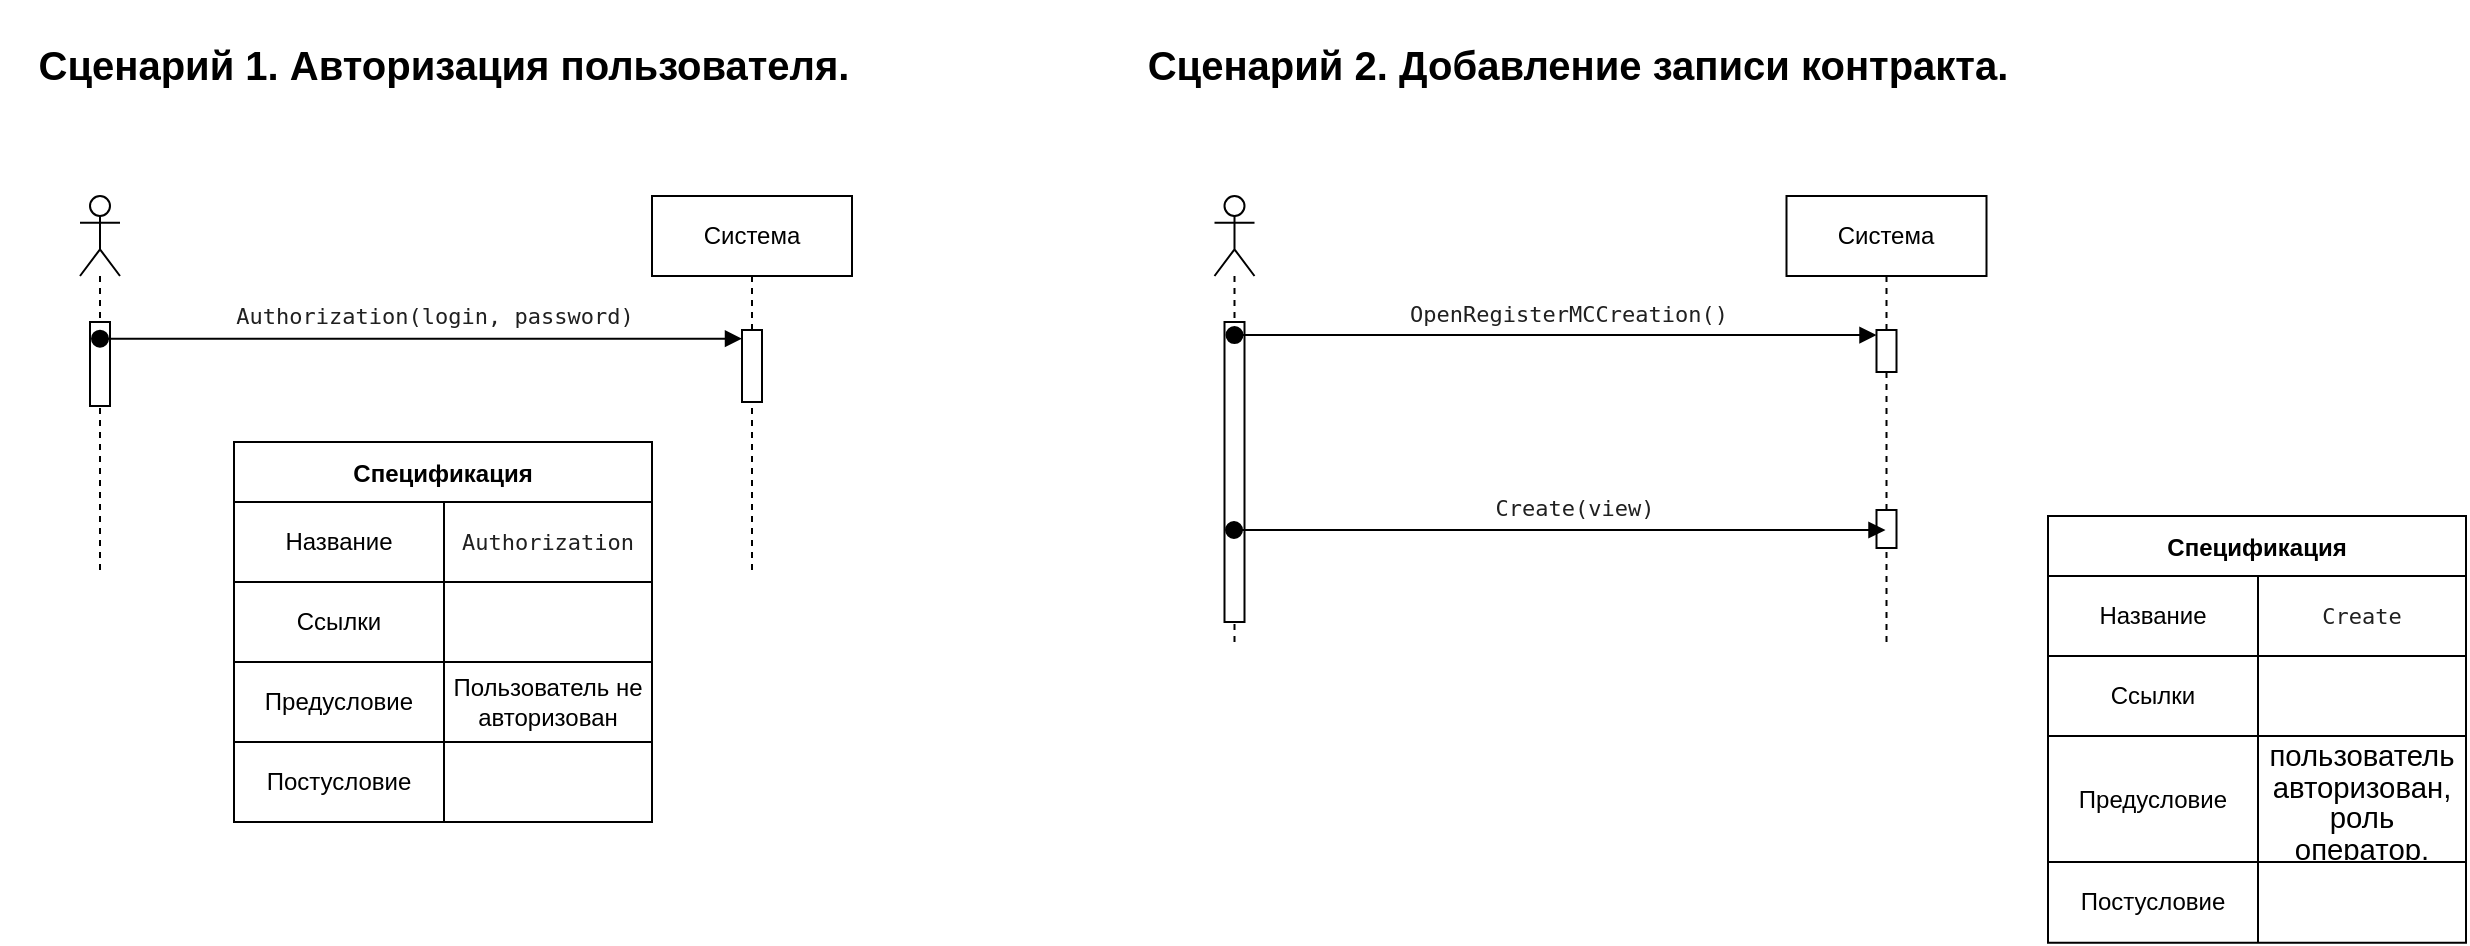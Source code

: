 <mxfile version="20.4.1" type="device"><diagram id="OFkjlzJGkhJ8di5n5Ckv" name="Страница 1"><mxGraphModel dx="649" dy="337" grid="0" gridSize="10" guides="1" tooltips="1" connect="1" arrows="1" fold="1" page="0" pageScale="1" pageWidth="827" pageHeight="1169" math="0" shadow="0"><root><mxCell id="0"/><mxCell id="1" parent="0"/><mxCell id="UBj_58pcRz-yvEqvIobp-5" value="" style="shape=umlLifeline;participant=umlActor;perimeter=lifelinePerimeter;whiteSpace=wrap;html=1;container=1;collapsible=0;recursiveResize=0;verticalAlign=top;spacingTop=36;outlineConnect=0;" vertex="1" parent="1"><mxGeometry x="88" y="98" width="20" height="189" as="geometry"/></mxCell><mxCell id="UBj_58pcRz-yvEqvIobp-9" value="" style="html=1;points=[];perimeter=orthogonalPerimeter;" vertex="1" parent="UBj_58pcRz-yvEqvIobp-5"><mxGeometry x="5" y="63" width="10" height="42" as="geometry"/></mxCell><mxCell id="UBj_58pcRz-yvEqvIobp-6" value="Система" style="shape=umlLifeline;perimeter=lifelinePerimeter;whiteSpace=wrap;html=1;container=1;collapsible=0;recursiveResize=0;outlineConnect=0;" vertex="1" parent="1"><mxGeometry x="374" y="98" width="100" height="187" as="geometry"/></mxCell><mxCell id="UBj_58pcRz-yvEqvIobp-7" value="" style="html=1;points=[];perimeter=orthogonalPerimeter;" vertex="1" parent="UBj_58pcRz-yvEqvIobp-6"><mxGeometry x="45" y="67" width="10" height="36" as="geometry"/></mxCell><mxCell id="UBj_58pcRz-yvEqvIobp-8" value="&lt;pre style=&quot;color: rgb(32, 32, 32); font-family: &amp;quot;JetBrains Mono&amp;quot;, monospace;&quot;&gt;&lt;span style=&quot;background-color: initial;&quot;&gt;Authorization&lt;/span&gt;(login, password)&lt;/pre&gt;" style="html=1;verticalAlign=bottom;startArrow=oval;endArrow=block;startSize=8;rounded=0;entryX=0;entryY=0.12;entryDx=0;entryDy=0;entryPerimeter=0;strokeColor=default;labelBackgroundColor=none;" edge="1" target="UBj_58pcRz-yvEqvIobp-7" parent="1" source="UBj_58pcRz-yvEqvIobp-5"><mxGeometry x="0.037" y="-9" relative="1" as="geometry"><mxPoint x="266" y="171" as="sourcePoint"/><mxPoint as="offset"/></mxGeometry></mxCell><mxCell id="UBj_58pcRz-yvEqvIobp-25" value="Спецификация" style="shape=table;startSize=30;container=1;collapsible=0;childLayout=tableLayout;fontStyle=1;align=center;" vertex="1" parent="1"><mxGeometry x="165" y="221" width="209" height="190" as="geometry"/></mxCell><mxCell id="UBj_58pcRz-yvEqvIobp-34" value="" style="shape=tableRow;horizontal=0;startSize=0;swimlaneHead=0;swimlaneBody=0;top=0;left=0;bottom=0;right=0;collapsible=0;dropTarget=0;fillColor=none;points=[[0,0.5],[1,0.5]];portConstraint=eastwest;" vertex="1" parent="UBj_58pcRz-yvEqvIobp-25"><mxGeometry y="30" width="209" height="40" as="geometry"/></mxCell><mxCell id="UBj_58pcRz-yvEqvIobp-35" value="Название" style="shape=partialRectangle;html=1;whiteSpace=wrap;connectable=0;fillColor=none;top=0;left=0;bottom=0;right=0;overflow=hidden;" vertex="1" parent="UBj_58pcRz-yvEqvIobp-34"><mxGeometry width="105" height="40" as="geometry"><mxRectangle width="105" height="40" as="alternateBounds"/></mxGeometry></mxCell><mxCell id="UBj_58pcRz-yvEqvIobp-36" value="&lt;pre style=&quot;font-size: 11px; color: rgb(32, 32, 32); font-family: &amp;quot;JetBrains Mono&amp;quot;, monospace;&quot;&gt;&lt;span style=&quot;background-color: initial;&quot;&gt;Authorization&lt;/span&gt;&lt;/pre&gt;" style="shape=partialRectangle;html=1;whiteSpace=wrap;connectable=0;fillColor=none;top=0;left=0;bottom=0;right=0;overflow=hidden;" vertex="1" parent="UBj_58pcRz-yvEqvIobp-34"><mxGeometry x="105" width="104" height="40" as="geometry"><mxRectangle width="104" height="40" as="alternateBounds"/></mxGeometry></mxCell><mxCell id="UBj_58pcRz-yvEqvIobp-26" value="" style="shape=tableRow;horizontal=0;startSize=0;swimlaneHead=0;swimlaneBody=0;top=0;left=0;bottom=0;right=0;collapsible=0;dropTarget=0;fillColor=none;points=[[0,0.5],[1,0.5]];portConstraint=eastwest;" vertex="1" parent="UBj_58pcRz-yvEqvIobp-25"><mxGeometry y="70" width="209" height="40" as="geometry"/></mxCell><mxCell id="UBj_58pcRz-yvEqvIobp-27" value="Ссылки" style="shape=partialRectangle;html=1;whiteSpace=wrap;connectable=0;fillColor=none;top=0;left=0;bottom=0;right=0;overflow=hidden;" vertex="1" parent="UBj_58pcRz-yvEqvIobp-26"><mxGeometry width="105" height="40" as="geometry"><mxRectangle width="105" height="40" as="alternateBounds"/></mxGeometry></mxCell><mxCell id="UBj_58pcRz-yvEqvIobp-28" value="" style="shape=partialRectangle;html=1;whiteSpace=wrap;connectable=0;fillColor=none;top=0;left=0;bottom=0;right=0;overflow=hidden;" vertex="1" parent="UBj_58pcRz-yvEqvIobp-26"><mxGeometry x="105" width="104" height="40" as="geometry"><mxRectangle width="104" height="40" as="alternateBounds"/></mxGeometry></mxCell><mxCell id="UBj_58pcRz-yvEqvIobp-56" style="shape=tableRow;horizontal=0;startSize=0;swimlaneHead=0;swimlaneBody=0;top=0;left=0;bottom=0;right=0;collapsible=0;dropTarget=0;fillColor=none;points=[[0,0.5],[1,0.5]];portConstraint=eastwest;" vertex="1" parent="UBj_58pcRz-yvEqvIobp-25"><mxGeometry y="110" width="209" height="40" as="geometry"/></mxCell><mxCell id="UBj_58pcRz-yvEqvIobp-57" value="Предусловие" style="shape=partialRectangle;html=1;whiteSpace=wrap;connectable=0;fillColor=none;top=0;left=0;bottom=0;right=0;overflow=hidden;" vertex="1" parent="UBj_58pcRz-yvEqvIobp-56"><mxGeometry width="105" height="40" as="geometry"><mxRectangle width="105" height="40" as="alternateBounds"/></mxGeometry></mxCell><mxCell id="UBj_58pcRz-yvEqvIobp-58" value="Пользователь не авторизован" style="shape=partialRectangle;html=1;whiteSpace=wrap;connectable=0;fillColor=none;top=0;left=0;bottom=0;right=0;overflow=hidden;" vertex="1" parent="UBj_58pcRz-yvEqvIobp-56"><mxGeometry x="105" width="104" height="40" as="geometry"><mxRectangle width="104" height="40" as="alternateBounds"/></mxGeometry></mxCell><mxCell id="UBj_58pcRz-yvEqvIobp-59" style="shape=tableRow;horizontal=0;startSize=0;swimlaneHead=0;swimlaneBody=0;top=0;left=0;bottom=0;right=0;collapsible=0;dropTarget=0;fillColor=none;points=[[0,0.5],[1,0.5]];portConstraint=eastwest;" vertex="1" parent="UBj_58pcRz-yvEqvIobp-25"><mxGeometry y="150" width="209" height="40" as="geometry"/></mxCell><mxCell id="UBj_58pcRz-yvEqvIobp-60" value="Постусловие" style="shape=partialRectangle;html=1;whiteSpace=wrap;connectable=0;fillColor=none;top=0;left=0;bottom=0;right=0;overflow=hidden;" vertex="1" parent="UBj_58pcRz-yvEqvIobp-59"><mxGeometry width="105" height="40" as="geometry"><mxRectangle width="105" height="40" as="alternateBounds"/></mxGeometry></mxCell><mxCell id="UBj_58pcRz-yvEqvIobp-61" style="shape=partialRectangle;html=1;whiteSpace=wrap;connectable=0;fillColor=none;top=0;left=0;bottom=0;right=0;overflow=hidden;" vertex="1" parent="UBj_58pcRz-yvEqvIobp-59"><mxGeometry x="105" width="104" height="40" as="geometry"><mxRectangle width="104" height="40" as="alternateBounds"/></mxGeometry></mxCell><mxCell id="UBj_58pcRz-yvEqvIobp-62" value="&lt;p class=&quot;MsoNormal&quot; style=&quot;font-size: 20px;&quot;&gt;Сценарий 1. Авторизация пользователя.&lt;/p&gt;" style="text;html=1;strokeColor=none;fillColor=none;align=center;verticalAlign=middle;whiteSpace=wrap;rounded=0;fontSize=20;fontStyle=1" vertex="1" parent="1"><mxGeometry x="48.75" y="17" width="441.5" height="30" as="geometry"/></mxCell><mxCell id="UBj_58pcRz-yvEqvIobp-63" value="" style="shape=umlLifeline;participant=umlActor;perimeter=lifelinePerimeter;whiteSpace=wrap;html=1;container=1;collapsible=0;recursiveResize=0;verticalAlign=top;spacingTop=36;outlineConnect=0;" vertex="1" parent="1"><mxGeometry x="655.25" y="98" width="20" height="223" as="geometry"/></mxCell><mxCell id="UBj_58pcRz-yvEqvIobp-64" value="" style="html=1;points=[];perimeter=orthogonalPerimeter;" vertex="1" parent="UBj_58pcRz-yvEqvIobp-63"><mxGeometry x="5" y="63" width="10" height="150" as="geometry"/></mxCell><mxCell id="UBj_58pcRz-yvEqvIobp-65" value="Система" style="shape=umlLifeline;perimeter=lifelinePerimeter;whiteSpace=wrap;html=1;container=1;collapsible=0;recursiveResize=0;outlineConnect=0;" vertex="1" parent="1"><mxGeometry x="941.25" y="98" width="100" height="223" as="geometry"/></mxCell><mxCell id="UBj_58pcRz-yvEqvIobp-66" value="" style="html=1;points=[];perimeter=orthogonalPerimeter;" vertex="1" parent="UBj_58pcRz-yvEqvIobp-65"><mxGeometry x="45" y="67" width="10" height="21" as="geometry"/></mxCell><mxCell id="UBj_58pcRz-yvEqvIobp-88" value="" style="html=1;points=[];perimeter=orthogonalPerimeter;fontSize=11;" vertex="1" parent="UBj_58pcRz-yvEqvIobp-65"><mxGeometry x="45" y="157" width="10" height="19" as="geometry"/></mxCell><mxCell id="UBj_58pcRz-yvEqvIobp-67" value="&lt;pre style=&quot;color: rgb(32, 32, 32); font-family: &amp;quot;JetBrains Mono&amp;quot;, monospace;&quot;&gt;OpenRegisterMCCreation()&lt;/pre&gt;" style="html=1;verticalAlign=bottom;startArrow=oval;endArrow=block;startSize=8;rounded=0;entryX=0;entryY=0.12;entryDx=0;entryDy=0;entryPerimeter=0;strokeColor=default;labelBackgroundColor=none;" edge="1" parent="1" source="UBj_58pcRz-yvEqvIobp-63" target="UBj_58pcRz-yvEqvIobp-66"><mxGeometry x="0.037" y="-9" relative="1" as="geometry"><mxPoint x="833.25" y="171" as="sourcePoint"/><mxPoint as="offset"/></mxGeometry></mxCell><mxCell id="UBj_58pcRz-yvEqvIobp-68" value="Спецификация" style="shape=table;startSize=30;container=1;collapsible=0;childLayout=tableLayout;fontStyle=1;align=center;" vertex="1" parent="1"><mxGeometry x="1072" y="258" width="209" height="213.346" as="geometry"/></mxCell><mxCell id="UBj_58pcRz-yvEqvIobp-69" value="" style="shape=tableRow;horizontal=0;startSize=0;swimlaneHead=0;swimlaneBody=0;top=0;left=0;bottom=0;right=0;collapsible=0;dropTarget=0;fillColor=none;points=[[0,0.5],[1,0.5]];portConstraint=eastwest;" vertex="1" parent="UBj_58pcRz-yvEqvIobp-68"><mxGeometry y="30" width="209" height="40" as="geometry"/></mxCell><mxCell id="UBj_58pcRz-yvEqvIobp-70" value="Название" style="shape=partialRectangle;html=1;whiteSpace=wrap;connectable=0;fillColor=none;top=0;left=0;bottom=0;right=0;overflow=hidden;" vertex="1" parent="UBj_58pcRz-yvEqvIobp-69"><mxGeometry width="105" height="40" as="geometry"><mxRectangle width="105" height="40" as="alternateBounds"/></mxGeometry></mxCell><mxCell id="UBj_58pcRz-yvEqvIobp-71" value="&lt;pre style=&quot;font-size: 11px; color: rgb(32, 32, 32); font-family: &amp;quot;JetBrains Mono&amp;quot;, monospace;&quot;&gt;Create&lt;/pre&gt;" style="shape=partialRectangle;html=1;whiteSpace=wrap;connectable=0;fillColor=none;top=0;left=0;bottom=0;right=0;overflow=hidden;" vertex="1" parent="UBj_58pcRz-yvEqvIobp-69"><mxGeometry x="105" width="104" height="40" as="geometry"><mxRectangle width="104" height="40" as="alternateBounds"/></mxGeometry></mxCell><mxCell id="UBj_58pcRz-yvEqvIobp-72" value="" style="shape=tableRow;horizontal=0;startSize=0;swimlaneHead=0;swimlaneBody=0;top=0;left=0;bottom=0;right=0;collapsible=0;dropTarget=0;fillColor=none;points=[[0,0.5],[1,0.5]];portConstraint=eastwest;" vertex="1" parent="UBj_58pcRz-yvEqvIobp-68"><mxGeometry y="70" width="209" height="40" as="geometry"/></mxCell><mxCell id="UBj_58pcRz-yvEqvIobp-73" value="Ссылки" style="shape=partialRectangle;html=1;whiteSpace=wrap;connectable=0;fillColor=none;top=0;left=0;bottom=0;right=0;overflow=hidden;" vertex="1" parent="UBj_58pcRz-yvEqvIobp-72"><mxGeometry width="105" height="40" as="geometry"><mxRectangle width="105" height="40" as="alternateBounds"/></mxGeometry></mxCell><mxCell id="UBj_58pcRz-yvEqvIobp-74" value="" style="shape=partialRectangle;html=1;whiteSpace=wrap;connectable=0;fillColor=none;top=0;left=0;bottom=0;right=0;overflow=hidden;" vertex="1" parent="UBj_58pcRz-yvEqvIobp-72"><mxGeometry x="105" width="104" height="40" as="geometry"><mxRectangle width="104" height="40" as="alternateBounds"/></mxGeometry></mxCell><mxCell id="UBj_58pcRz-yvEqvIobp-75" style="shape=tableRow;horizontal=0;startSize=0;swimlaneHead=0;swimlaneBody=0;top=0;left=0;bottom=0;right=0;collapsible=0;dropTarget=0;fillColor=none;points=[[0,0.5],[1,0.5]];portConstraint=eastwest;" vertex="1" parent="UBj_58pcRz-yvEqvIobp-68"><mxGeometry y="110" width="209" height="63" as="geometry"/></mxCell><mxCell id="UBj_58pcRz-yvEqvIobp-76" value="Предусловие" style="shape=partialRectangle;html=1;whiteSpace=wrap;connectable=0;fillColor=none;top=0;left=0;bottom=0;right=0;overflow=hidden;" vertex="1" parent="UBj_58pcRz-yvEqvIobp-75"><mxGeometry width="105" height="63" as="geometry"><mxRectangle width="105" height="63" as="alternateBounds"/></mxGeometry></mxCell><mxCell id="UBj_58pcRz-yvEqvIobp-77" value="&lt;span style=&quot;font-size:11.0pt;line-height:107%;&lt;br/&gt;font-family:&amp;quot;Calibri&amp;quot;,sans-serif;mso-ascii-theme-font:minor-latin;mso-fareast-font-family:&lt;br/&gt;Calibri;mso-fareast-theme-font:minor-latin;mso-hansi-theme-font:minor-latin;&lt;br/&gt;mso-bidi-font-family:&amp;quot;Times New Roman&amp;quot;;mso-bidi-theme-font:minor-bidi;&lt;br/&gt;mso-ansi-language:RU;mso-fareast-language:EN-US;mso-bidi-language:AR-SA&quot;&gt;пользователь&lt;br/&gt;авторизован, роль оператор.&lt;/span&gt;" style="shape=partialRectangle;html=1;whiteSpace=wrap;connectable=0;fillColor=none;top=0;left=0;bottom=0;right=0;overflow=hidden;" vertex="1" parent="UBj_58pcRz-yvEqvIobp-75"><mxGeometry x="105" width="104" height="63" as="geometry"><mxRectangle width="104" height="63" as="alternateBounds"/></mxGeometry></mxCell><mxCell id="UBj_58pcRz-yvEqvIobp-78" style="shape=tableRow;horizontal=0;startSize=0;swimlaneHead=0;swimlaneBody=0;top=0;left=0;bottom=0;right=0;collapsible=0;dropTarget=0;fillColor=none;points=[[0,0.5],[1,0.5]];portConstraint=eastwest;" vertex="1" parent="UBj_58pcRz-yvEqvIobp-68"><mxGeometry y="173" width="209" height="40" as="geometry"/></mxCell><mxCell id="UBj_58pcRz-yvEqvIobp-79" value="Постусловие" style="shape=partialRectangle;html=1;whiteSpace=wrap;connectable=0;fillColor=none;top=0;left=0;bottom=0;right=0;overflow=hidden;" vertex="1" parent="UBj_58pcRz-yvEqvIobp-78"><mxGeometry width="105" height="40" as="geometry"><mxRectangle width="105" height="40" as="alternateBounds"/></mxGeometry></mxCell><mxCell id="UBj_58pcRz-yvEqvIobp-80" style="shape=partialRectangle;html=1;whiteSpace=wrap;connectable=0;fillColor=none;top=0;left=0;bottom=0;right=0;overflow=hidden;" vertex="1" parent="UBj_58pcRz-yvEqvIobp-78"><mxGeometry x="105" width="104" height="40" as="geometry"><mxRectangle width="104" height="40" as="alternateBounds"/></mxGeometry></mxCell><mxCell id="UBj_58pcRz-yvEqvIobp-81" value="&lt;p class=&quot;MsoNormal&quot;&gt;Сценарий 2. Добавление записи контракта.&lt;/p&gt;" style="text;html=1;strokeColor=none;fillColor=none;align=center;verticalAlign=middle;whiteSpace=wrap;rounded=0;fontSize=20;fontStyle=1" vertex="1" parent="1"><mxGeometry x="616" y="17" width="441.5" height="30" as="geometry"/></mxCell><mxCell id="UBj_58pcRz-yvEqvIobp-86" value="&lt;pre style=&quot;color: rgb(32, 32, 32); font-family: &amp;quot;JetBrains Mono&amp;quot;, monospace;&quot;&gt;Create(view)&lt;/pre&gt;" style="html=1;verticalAlign=bottom;startArrow=oval;endArrow=block;startSize=8;rounded=0;strokeColor=default;labelBackgroundColor=none;" edge="1" parent="1" target="UBj_58pcRz-yvEqvIobp-65"><mxGeometry x="0.043" y="-9" relative="1" as="geometry"><mxPoint x="665" y="265" as="sourcePoint"/><mxPoint as="offset"/><mxPoint x="996.25" y="179.32" as="targetPoint"/><Array as="points"><mxPoint x="830" y="265"/></Array></mxGeometry></mxCell></root></mxGraphModel></diagram></mxfile>